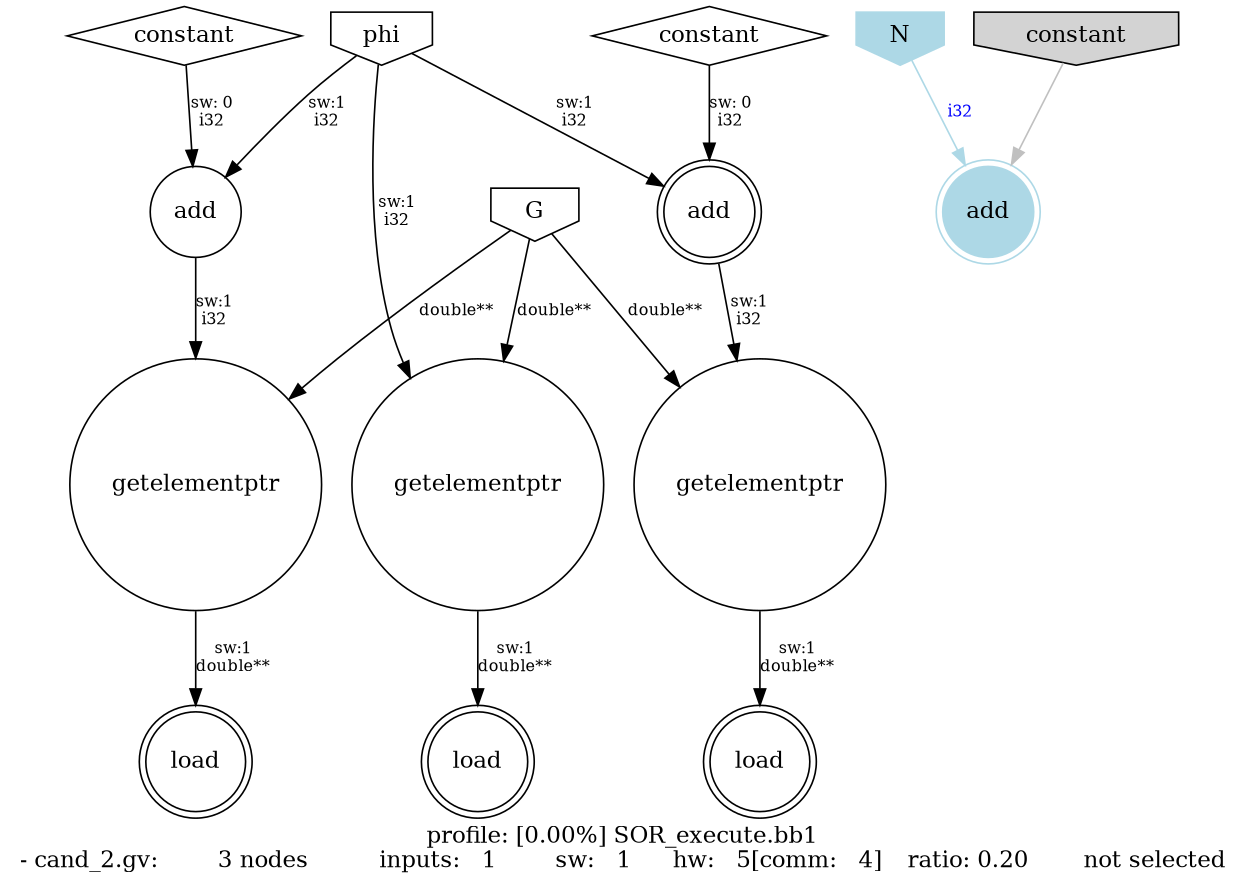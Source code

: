 digraph G {
size = "8.3,11.7"; //a4 size
label = "profile: [0.00%] SOR_execute.bb1\n- cand_2.gv: 	   3 nodes 	 inputs:   1 	 sw:   1 	 hw:   5[comm:   4] 	 ratio: 0.20 	 not selected"
node_0 [ label = "phi" shape = "invhouse" rank = "source"];
node_1 [ label = "add" shape = "circle"];
node_2 [ label = "constant" shape = "diamond"];
node_3 [ label = "getelementptr" shape = "circle"];
node_4 [ label = "G" shape = "invhouse" rank = "source"];
node_5 [ label = "add" shape = "doublecircle" rank = "sink"];
node_6 [ label = "constant" shape = "diamond"];
node_7 [ label = "getelementptr" shape = "circle"];
node_8 [ label = "getelementptr" shape = "circle"];
node_9 [ label = "load" shape = "doublecircle" rank = "sink"];
node_10 [ label = "load" shape = "doublecircle" rank = "sink"];
node_11 [ label = "load" shape = "doublecircle" rank = "sink"];
node_12 [ label = "add" shape = "doublecircle" rank = "sink" style = "filled" color = "lightblue" ];
node_13 [ label = "N" shape = "invhouse" rank = "source" style = "filled" color = "lightblue" ];
node_14 [ label = "constant" shape = "diamond" shape = "invhouse" rank = "source" style = "filled"                    bgcolor = "lightblue" ];
node_0 -> node_1 [ fontsize = 10 label = "sw:1\ni32"  ];
node_2 -> node_1 [ fontsize = 10 label = "sw: 0\ni32"  ];
node_4 -> node_3 [ fontsize = 10 label = "double**"  ];
node_1 -> node_3 [ fontsize = 10 label = "sw:1\ni32"  ];
node_0 -> node_5 [ fontsize = 10 label = "sw:1\ni32"  ];
node_6 -> node_5 [ fontsize = 10 label = "sw: 0\ni32"  ];
node_4 -> node_7 [ fontsize = 10 label = "double**"  ];
node_5 -> node_7 [ fontsize = 10 label = "sw:1\ni32"  ];
node_4 -> node_8 [ fontsize = 10 label = "double**"  ];
node_0 -> node_8 [ fontsize = 10 label = "sw:1\ni32"  ];
node_7 -> node_9 [ fontsize = 10 label = "sw:1\ndouble**"  ];
node_8 -> node_10 [ fontsize = 10 label = "sw:1\ndouble**"  ];
node_3 -> node_11 [ fontsize = 10 label = "sw:1\ndouble**"  ];
node_13 -> node_12 [ fontsize = 10 label = "i32"  fontcolor = "blue" color = "lightblue"  ];
node_14 -> node_12 [ fontsize = 10 label = "sw: 0\ni32"  color = "gray" label = "" ];


/* Additional source nodes */
}
